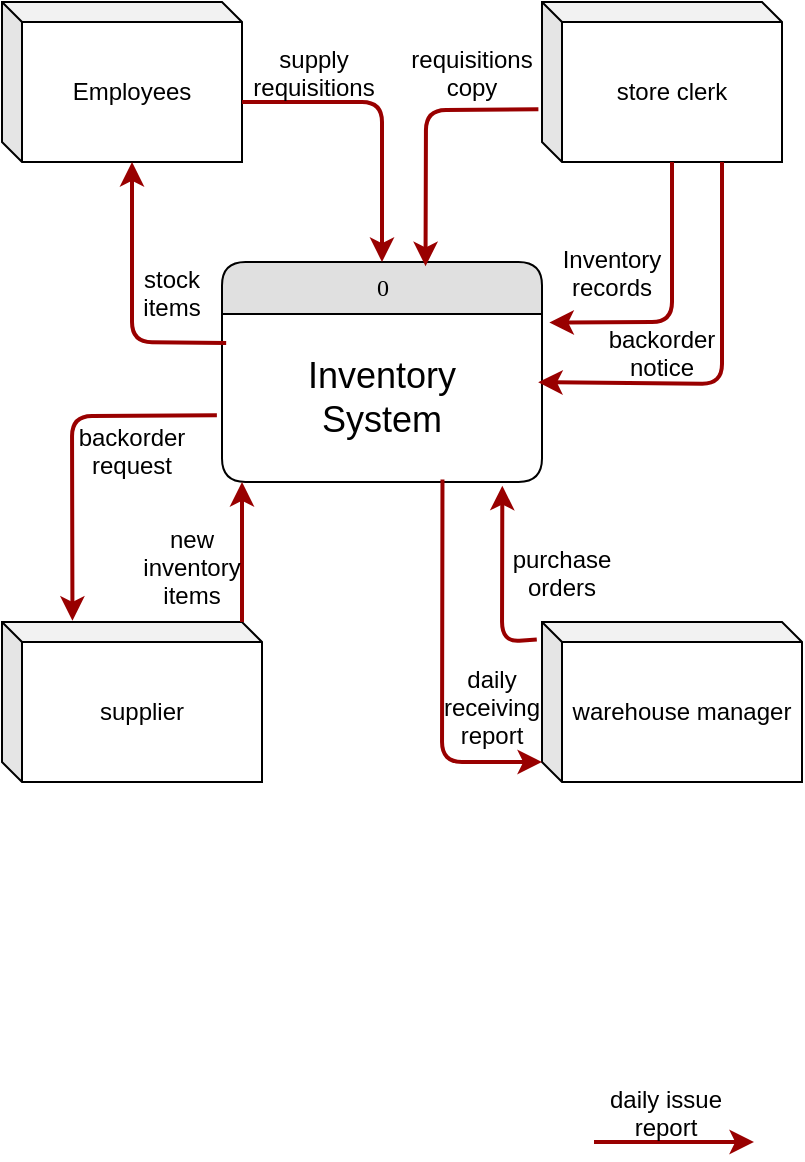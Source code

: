 <mxfile version="22.1.21" type="github">
  <diagram name="Page-1" id="5d7acffa-a066-3a61-03fe-96351882024d">
    <mxGraphModel dx="934" dy="534" grid="1" gridSize="10" guides="1" tooltips="1" connect="1" arrows="1" fold="1" page="1" pageScale="1" pageWidth="1100" pageHeight="850" background="#ffffff" math="0" shadow="0">
      <root>
        <mxCell id="0" />
        <mxCell id="1" parent="0" />
        <mxCell id="l346gy1Z0WuWglJ_ExZx-5" value="0" style="swimlane;html=1;fontStyle=0;childLayout=stackLayout;horizontal=1;startSize=26;fillColor=#e0e0e0;horizontalStack=0;resizeParent=1;resizeLast=0;collapsible=1;marginBottom=0;swimlaneFillColor=#ffffff;align=center;rounded=1;shadow=0;comic=0;labelBackgroundColor=none;strokeWidth=1;fontFamily=Verdana;fontSize=12" vertex="1" parent="1">
          <mxGeometry x="380" y="260" width="160" height="110" as="geometry" />
        </mxCell>
        <mxCell id="l346gy1Z0WuWglJ_ExZx-7" value="Inventory&lt;br style=&quot;font-size: 18px;&quot;&gt;System" style="text;html=1;strokeColor=none;fillColor=none;spacingLeft=4;spacingRight=4;whiteSpace=wrap;overflow=hidden;rotatable=0;points=[[0,0.5],[1,0.5]];portConstraint=eastwest;align=center;verticalAlign=middle;fontSize=18;" vertex="1" parent="l346gy1Z0WuWglJ_ExZx-5">
          <mxGeometry y="26" width="160" height="84" as="geometry" />
        </mxCell>
        <mxCell id="l346gy1Z0WuWglJ_ExZx-9" value="Employees" style="shape=cube;whiteSpace=wrap;html=1;boundedLbl=1;backgroundOutline=1;darkOpacity=0.05;darkOpacity2=0.1;size=10;" vertex="1" parent="1">
          <mxGeometry x="270" y="130" width="120" height="80" as="geometry" />
        </mxCell>
        <mxCell id="l346gy1Z0WuWglJ_ExZx-10" value="store clerk" style="shape=cube;whiteSpace=wrap;html=1;boundedLbl=1;backgroundOutline=1;darkOpacity=0.05;darkOpacity2=0.1;size=10;" vertex="1" parent="1">
          <mxGeometry x="540" y="130" width="120" height="80" as="geometry" />
        </mxCell>
        <mxCell id="l346gy1Z0WuWglJ_ExZx-11" value="supplier" style="shape=cube;whiteSpace=wrap;html=1;boundedLbl=1;backgroundOutline=1;darkOpacity=0.05;darkOpacity2=0.1;size=10;" vertex="1" parent="1">
          <mxGeometry x="270" y="440" width="130" height="80" as="geometry" />
        </mxCell>
        <mxCell id="l346gy1Z0WuWglJ_ExZx-12" value="warehouse manager" style="shape=cube;whiteSpace=wrap;html=1;boundedLbl=1;backgroundOutline=1;darkOpacity=0.05;darkOpacity2=0.1;size=10;" vertex="1" parent="1">
          <mxGeometry x="540" y="440" width="130" height="80" as="geometry" />
        </mxCell>
        <mxCell id="l346gy1Z0WuWglJ_ExZx-13" value="" style="edgeStyle=none;noEdgeStyle=1;strokeColor=#990000;strokeWidth=2" edge="1" parent="1" target="l346gy1Z0WuWglJ_ExZx-5">
          <mxGeometry width="100" height="100" relative="1" as="geometry">
            <mxPoint x="390" y="180" as="sourcePoint" />
            <mxPoint x="470" y="180" as="targetPoint" />
            <Array as="points">
              <mxPoint x="460" y="180" />
            </Array>
          </mxGeometry>
        </mxCell>
        <mxCell id="l346gy1Z0WuWglJ_ExZx-14" value="supply&#xa;requisitions" style="text;spacingTop=-5;align=center" vertex="1" parent="1">
          <mxGeometry x="411" y="150" width="30" height="20" as="geometry" />
        </mxCell>
        <mxCell id="l346gy1Z0WuWglJ_ExZx-15" value="" style="edgeStyle=none;noEdgeStyle=1;strokeColor=#990000;strokeWidth=2;entryX=0.636;entryY=0.019;entryDx=0;entryDy=0;entryPerimeter=0;exitX=-0.015;exitY=0.671;exitDx=0;exitDy=0;exitPerimeter=0;" edge="1" parent="1" source="l346gy1Z0WuWglJ_ExZx-10" target="l346gy1Z0WuWglJ_ExZx-5">
          <mxGeometry width="100" height="100" relative="1" as="geometry">
            <mxPoint x="565" y="258.82" as="sourcePoint" />
            <mxPoint x="645" y="258.82" as="targetPoint" />
            <Array as="points">
              <mxPoint x="482" y="184" />
            </Array>
          </mxGeometry>
        </mxCell>
        <mxCell id="l346gy1Z0WuWglJ_ExZx-16" value="requisitions&#xa;copy" style="text;spacingTop=-5;align=center" vertex="1" parent="1">
          <mxGeometry x="490" y="150" width="30" height="20" as="geometry" />
        </mxCell>
        <mxCell id="l346gy1Z0WuWglJ_ExZx-17" value="" style="edgeStyle=none;noEdgeStyle=1;strokeColor=#990000;strokeWidth=2;entryX=1.023;entryY=0.051;entryDx=0;entryDy=0;entryPerimeter=0;exitX=0;exitY=0;exitDx=65;exitDy=80;exitPerimeter=0;" edge="1" parent="1" source="l346gy1Z0WuWglJ_ExZx-10" target="l346gy1Z0WuWglJ_ExZx-7">
          <mxGeometry width="100" height="100" relative="1" as="geometry">
            <mxPoint x="617" y="290" as="sourcePoint" />
            <mxPoint x="697" y="290" as="targetPoint" />
            <Array as="points">
              <mxPoint x="605" y="290" />
            </Array>
          </mxGeometry>
        </mxCell>
        <mxCell id="l346gy1Z0WuWglJ_ExZx-18" value="Inventory &#xa;records" style="text;spacingTop=-5;align=center" vertex="1" parent="1">
          <mxGeometry x="560" y="250" width="30" height="20" as="geometry" />
        </mxCell>
        <mxCell id="l346gy1Z0WuWglJ_ExZx-19" value="" style="edgeStyle=none;noEdgeStyle=1;strokeColor=#990000;strokeWidth=2;entryX=0.988;entryY=0.406;entryDx=0;entryDy=0;entryPerimeter=0;" edge="1" parent="1" target="l346gy1Z0WuWglJ_ExZx-7">
          <mxGeometry width="100" height="100" relative="1" as="geometry">
            <mxPoint x="630" y="210" as="sourcePoint" />
            <mxPoint x="550" y="360" as="targetPoint" />
            <Array as="points">
              <mxPoint x="630" y="321" />
            </Array>
          </mxGeometry>
        </mxCell>
        <mxCell id="l346gy1Z0WuWglJ_ExZx-20" value="backorder &#xa;notice" style="text;spacingTop=-5;align=center" vertex="1" parent="1">
          <mxGeometry x="585" y="290" width="30" height="20" as="geometry" />
        </mxCell>
        <mxCell id="l346gy1Z0WuWglJ_ExZx-21" value="" style="edgeStyle=none;noEdgeStyle=1;strokeColor=#990000;strokeWidth=2;exitX=-0.016;exitY=0.602;exitDx=0;exitDy=0;exitPerimeter=0;entryX=0.271;entryY=-0.008;entryDx=0;entryDy=0;entryPerimeter=0;" edge="1" parent="1" source="l346gy1Z0WuWglJ_ExZx-7" target="l346gy1Z0WuWglJ_ExZx-11">
          <mxGeometry width="100" height="100" relative="1" as="geometry">
            <mxPoint x="308" y="420" as="sourcePoint" />
            <mxPoint x="388" y="420" as="targetPoint" />
            <Array as="points">
              <mxPoint x="305" y="337" />
            </Array>
          </mxGeometry>
        </mxCell>
        <mxCell id="l346gy1Z0WuWglJ_ExZx-22" value="backorder &#xa;request" style="text;spacingTop=-5;align=center" vertex="1" parent="1">
          <mxGeometry x="320" y="339" width="30" height="10" as="geometry" />
        </mxCell>
        <mxCell id="l346gy1Z0WuWglJ_ExZx-23" value="" style="edgeStyle=none;noEdgeStyle=1;strokeColor=#990000;strokeWidth=2;exitX=0.013;exitY=0.173;exitDx=0;exitDy=0;exitPerimeter=0;entryX=0;entryY=0;entryDx=65;entryDy=80;entryPerimeter=0;" edge="1" parent="1" source="l346gy1Z0WuWglJ_ExZx-7" target="l346gy1Z0WuWglJ_ExZx-9">
          <mxGeometry width="100" height="100" relative="1" as="geometry">
            <mxPoint x="270" y="248.82" as="sourcePoint" />
            <mxPoint x="350" y="248.82" as="targetPoint" />
            <Array as="points">
              <mxPoint x="335" y="300" />
            </Array>
          </mxGeometry>
        </mxCell>
        <mxCell id="l346gy1Z0WuWglJ_ExZx-24" value="stock&#xa;items" style="text;spacingTop=-5;align=center" vertex="1" parent="1">
          <mxGeometry x="340" y="260" width="30" height="20" as="geometry" />
        </mxCell>
        <mxCell id="l346gy1Z0WuWglJ_ExZx-25" value="" style="edgeStyle=none;noEdgeStyle=1;strokeColor=#990000;strokeWidth=2;exitX=-0.02;exitY=0.109;exitDx=0;exitDy=0;exitPerimeter=0;entryX=0.876;entryY=1.022;entryDx=0;entryDy=0;entryPerimeter=0;" edge="1" parent="1" source="l346gy1Z0WuWglJ_ExZx-12" target="l346gy1Z0WuWglJ_ExZx-7">
          <mxGeometry width="100" height="100" relative="1" as="geometry">
            <mxPoint x="450.5" y="420" as="sourcePoint" />
            <mxPoint x="490" y="380" as="targetPoint" />
            <Array as="points">
              <mxPoint x="520" y="450" />
            </Array>
          </mxGeometry>
        </mxCell>
        <mxCell id="l346gy1Z0WuWglJ_ExZx-26" value="purchase&#xa;orders" style="text;spacingTop=-5;align=center" vertex="1" parent="1">
          <mxGeometry x="535" y="400" width="30" height="20" as="geometry" />
        </mxCell>
        <mxCell id="l346gy1Z0WuWglJ_ExZx-27" value="" style="edgeStyle=none;noEdgeStyle=1;strokeColor=#990000;strokeWidth=2;exitX=0;exitY=0;exitDx=120;exitDy=0;exitPerimeter=0;" edge="1" parent="1" source="l346gy1Z0WuWglJ_ExZx-11">
          <mxGeometry width="100" height="100" relative="1" as="geometry">
            <mxPoint x="312" y="700" as="sourcePoint" />
            <mxPoint x="390" y="370" as="targetPoint" />
          </mxGeometry>
        </mxCell>
        <mxCell id="l346gy1Z0WuWglJ_ExZx-28" value="new &#xa;inventory&#xa;items" style="text;spacingTop=-5;align=center" vertex="1" parent="1">
          <mxGeometry x="350" y="390" width="30" height="20" as="geometry" />
        </mxCell>
        <mxCell id="l346gy1Z0WuWglJ_ExZx-31" value="" style="edgeStyle=none;noEdgeStyle=1;strokeColor=#990000;strokeWidth=2;exitX=0.689;exitY=0.985;exitDx=0;exitDy=0;exitPerimeter=0;entryX=0;entryY=0;entryDx=0;entryDy=70;entryPerimeter=0;" edge="1" parent="1" source="l346gy1Z0WuWglJ_ExZx-7" target="l346gy1Z0WuWglJ_ExZx-12">
          <mxGeometry width="100" height="100" relative="1" as="geometry">
            <mxPoint x="482" y="700" as="sourcePoint" />
            <mxPoint x="490" y="490" as="targetPoint" />
            <Array as="points">
              <mxPoint x="490" y="510" />
            </Array>
          </mxGeometry>
        </mxCell>
        <mxCell id="l346gy1Z0WuWglJ_ExZx-32" value="daily &#xa;receiving&#xa;report" style="text;spacingTop=-5;align=center" vertex="1" parent="1">
          <mxGeometry x="500" y="460" width="30" height="20" as="geometry" />
        </mxCell>
        <mxCell id="l346gy1Z0WuWglJ_ExZx-33" value="" style="edgeStyle=none;noEdgeStyle=1;strokeColor=#990000;strokeWidth=2" edge="1" parent="1">
          <mxGeometry width="100" height="100" relative="1" as="geometry">
            <mxPoint x="566" y="700" as="sourcePoint" />
            <mxPoint x="646" y="700" as="targetPoint" />
          </mxGeometry>
        </mxCell>
        <mxCell id="l346gy1Z0WuWglJ_ExZx-34" value="daily issue&#xa;report" style="text;spacingTop=-5;align=center" vertex="1" parent="1">
          <mxGeometry x="587" y="670" width="30" height="20" as="geometry" />
        </mxCell>
      </root>
    </mxGraphModel>
  </diagram>
</mxfile>

